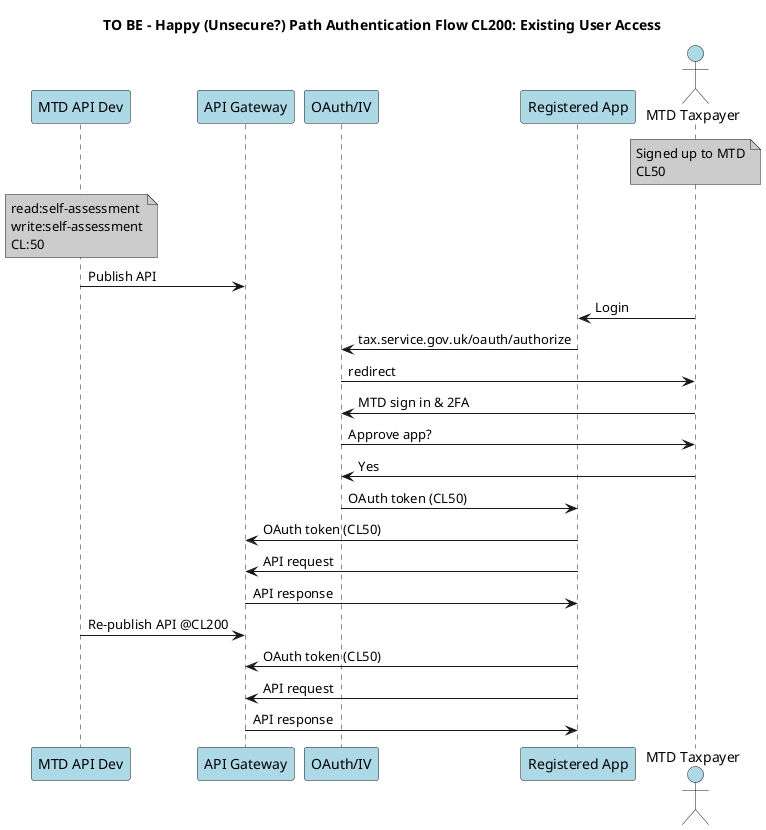 @startuml

title
TO BE - Happy (Unsecure?) Path Authentication Flow CL200: Existing User Access
end title

participant MTD as "MTD API Dev" #lightblue
participant APIG as "API Gateway" #lightblue
'participant IV as "Identity Verfication"
participant OA as "OAuth/IV" #lightblue
participant 3PV as "Registered App" #lightblue
actor       TP  as "MTD Taxpayer" #lightblue
note over TP #CCCCCC
Signed up to MTD
CL50
end note
note over MTD #CCCCCC
read:self-assessment
write:self-assessment
CL:50
end note
MTD -> APIG : Publish API
TP -> 3PV: Login
3PV -> OA: tax.service.gov.uk/oauth/authorize
OA -> TP: redirect
TP -> OA: MTD sign in & 2FA
OA -> TP: Approve app?
TP -> OA: Yes
OA -> 3PV: OAuth token (CL50)
3PV -> APIG: OAuth token (CL50)
3PV -> APIG: API request
APIG -> 3PV: API response
MTD -> APIG : Re-publish API @CL200
3PV -> APIG: OAuth token (CL50)
3PV -> APIG: API request
APIG -> 3PV: API response
@enduml


